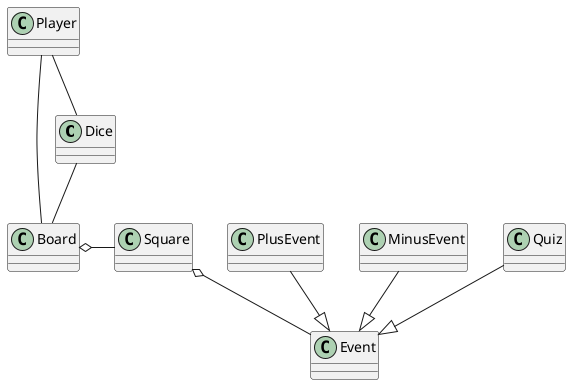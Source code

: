 @startuml QuartaColoniaQuiz

class Dice
class Player
class Board
class Square

Board o-R- Square
Board -L- Player

Player -- Dice

Square o-- Event

PlusEvent --|> Event
MinusEvent --|> Event
Quiz --|> Event

Dice -- Board





@enduml
